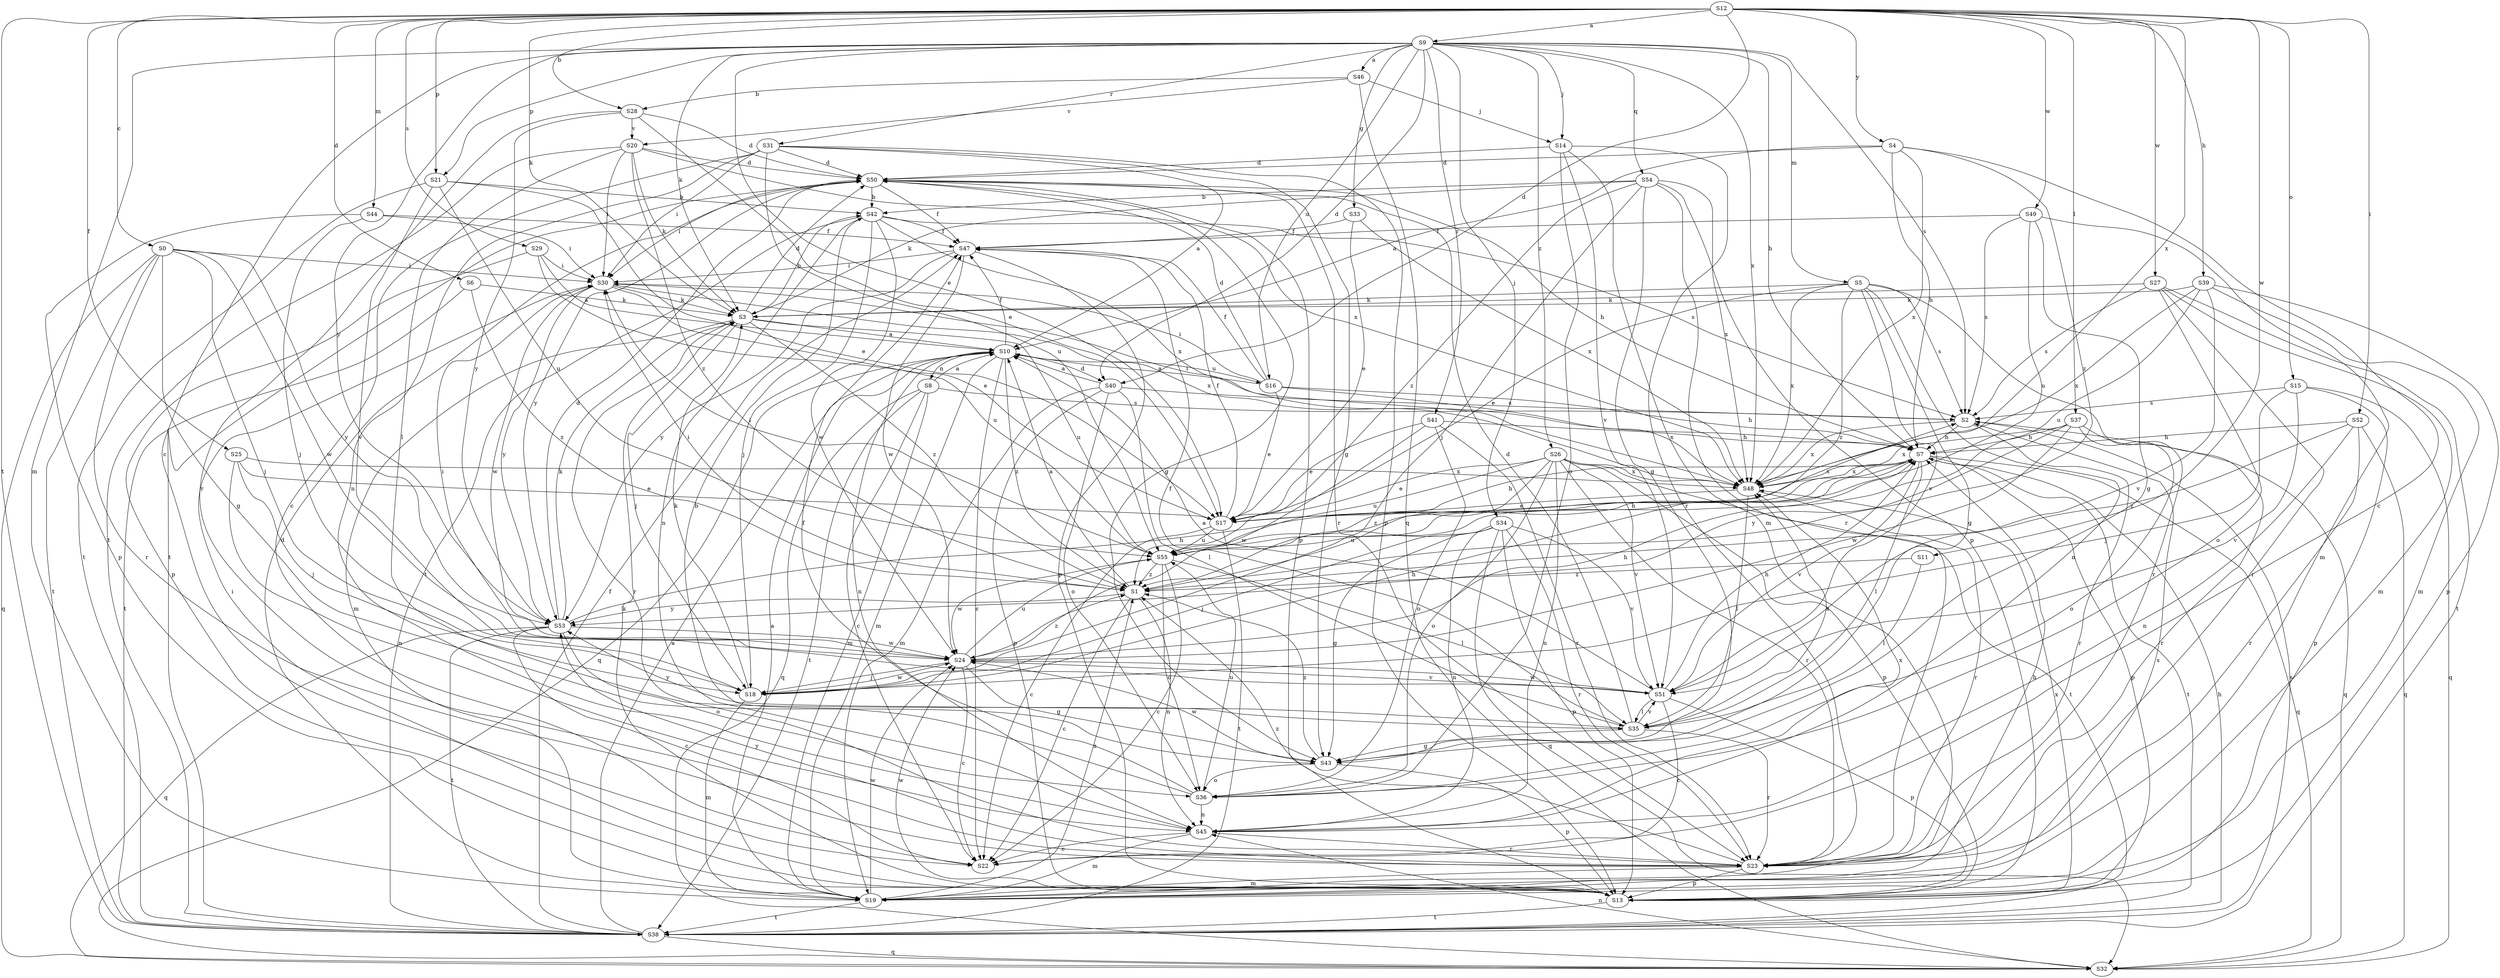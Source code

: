 strict digraph  {
S12;
S9;
S46;
S10;
S28;
S42;
S0;
S22;
S6;
S40;
S50;
S17;
S25;
S47;
S33;
S43;
S39;
S7;
S52;
S30;
S34;
S14;
S18;
S3;
S37;
S35;
S44;
S5;
S19;
S8;
S45;
S15;
S36;
S21;
S13;
S54;
S32;
S31;
S41;
S23;
S29;
S2;
S38;
S16;
S55;
S20;
S51;
S27;
S11;
S49;
S24;
S48;
S4;
S53;
S26;
S1;
S12 -> S9  [label=a];
S12 -> S28  [label=b];
S12 -> S0  [label=c];
S12 -> S6  [label=d];
S12 -> S40  [label=d];
S12 -> S25  [label=f];
S12 -> S39  [label=h];
S12 -> S52  [label=i];
S12 -> S3  [label=k];
S12 -> S37  [label=l];
S12 -> S44  [label=m];
S12 -> S15  [label=o];
S12 -> S21  [label=p];
S12 -> S29  [label=s];
S12 -> S38  [label=t];
S12 -> S27  [label=w];
S12 -> S11  [label=w];
S12 -> S49  [label=w];
S12 -> S48  [label=x];
S12 -> S4  [label=y];
S9 -> S46  [label=a];
S9 -> S22  [label=c];
S9 -> S40  [label=d];
S9 -> S17  [label=e];
S9 -> S33  [label=g];
S9 -> S7  [label=h];
S9 -> S34  [label=j];
S9 -> S14  [label=j];
S9 -> S3  [label=k];
S9 -> S5  [label=m];
S9 -> S19  [label=m];
S9 -> S21  [label=p];
S9 -> S54  [label=q];
S9 -> S31  [label=r];
S9 -> S41  [label=r];
S9 -> S2  [label=s];
S9 -> S16  [label=u];
S9 -> S48  [label=x];
S9 -> S53  [label=y];
S9 -> S26  [label=z];
S46 -> S28  [label=b];
S46 -> S14  [label=j];
S46 -> S32  [label=q];
S46 -> S20  [label=v];
S10 -> S22  [label=c];
S10 -> S40  [label=d];
S10 -> S47  [label=f];
S10 -> S19  [label=m];
S10 -> S8  [label=n];
S10 -> S45  [label=n];
S10 -> S32  [label=q];
S10 -> S16  [label=u];
S10 -> S1  [label=z];
S28 -> S50  [label=d];
S28 -> S17  [label=e];
S28 -> S23  [label=r];
S28 -> S20  [label=v];
S28 -> S53  [label=y];
S42 -> S47  [label=f];
S42 -> S18  [label=j];
S42 -> S45  [label=n];
S42 -> S2  [label=s];
S42 -> S38  [label=t];
S42 -> S24  [label=w];
S42 -> S48  [label=x];
S0 -> S43  [label=g];
S0 -> S30  [label=i];
S0 -> S18  [label=j];
S0 -> S32  [label=q];
S0 -> S23  [label=r];
S0 -> S38  [label=t];
S0 -> S24  [label=w];
S0 -> S53  [label=y];
S6 -> S3  [label=k];
S6 -> S38  [label=t];
S6 -> S1  [label=z];
S40 -> S10  [label=a];
S40 -> S35  [label=l];
S40 -> S19  [label=m];
S40 -> S36  [label=o];
S40 -> S13  [label=p];
S40 -> S2  [label=s];
S50 -> S42  [label=b];
S50 -> S47  [label=f];
S50 -> S43  [label=g];
S50 -> S7  [label=h];
S50 -> S30  [label=i];
S50 -> S13  [label=p];
S50 -> S23  [label=r];
S50 -> S38  [label=t];
S50 -> S53  [label=y];
S17 -> S22  [label=c];
S17 -> S47  [label=f];
S17 -> S7  [label=h];
S17 -> S2  [label=s];
S17 -> S38  [label=t];
S17 -> S55  [label=u];
S25 -> S17  [label=e];
S25 -> S18  [label=j];
S25 -> S45  [label=n];
S25 -> S48  [label=x];
S47 -> S30  [label=i];
S47 -> S13  [label=p];
S47 -> S24  [label=w];
S47 -> S53  [label=y];
S33 -> S17  [label=e];
S33 -> S47  [label=f];
S33 -> S48  [label=x];
S43 -> S36  [label=o];
S43 -> S13  [label=p];
S43 -> S24  [label=w];
S43 -> S1  [label=z];
S39 -> S3  [label=k];
S39 -> S19  [label=m];
S39 -> S13  [label=p];
S39 -> S55  [label=u];
S39 -> S51  [label=v];
S39 -> S48  [label=x];
S7 -> S30  [label=i];
S7 -> S35  [label=l];
S7 -> S13  [label=p];
S7 -> S32  [label=q];
S7 -> S38  [label=t];
S7 -> S51  [label=v];
S7 -> S48  [label=x];
S52 -> S7  [label=h];
S52 -> S45  [label=n];
S52 -> S32  [label=q];
S52 -> S23  [label=r];
S52 -> S1  [label=z];
S30 -> S3  [label=k];
S30 -> S55  [label=u];
S30 -> S24  [label=w];
S30 -> S48  [label=x];
S30 -> S53  [label=y];
S34 -> S43  [label=g];
S34 -> S18  [label=j];
S34 -> S45  [label=n];
S34 -> S13  [label=p];
S34 -> S32  [label=q];
S34 -> S23  [label=r];
S34 -> S55  [label=u];
S34 -> S51  [label=v];
S14 -> S50  [label=d];
S14 -> S19  [label=m];
S14 -> S36  [label=o];
S14 -> S23  [label=r];
S14 -> S51  [label=v];
S18 -> S7  [label=h];
S18 -> S3  [label=k];
S18 -> S19  [label=m];
S18 -> S24  [label=w];
S3 -> S10  [label=a];
S3 -> S42  [label=b];
S3 -> S50  [label=d];
S3 -> S18  [label=j];
S3 -> S19  [label=m];
S3 -> S23  [label=r];
S3 -> S55  [label=u];
S3 -> S1  [label=z];
S37 -> S7  [label=h];
S37 -> S36  [label=o];
S37 -> S23  [label=r];
S37 -> S24  [label=w];
S37 -> S48  [label=x];
S37 -> S53  [label=y];
S35 -> S50  [label=d];
S35 -> S47  [label=f];
S35 -> S43  [label=g];
S35 -> S23  [label=r];
S35 -> S51  [label=v];
S35 -> S48  [label=x];
S35 -> S53  [label=y];
S44 -> S47  [label=f];
S44 -> S30  [label=i];
S44 -> S18  [label=j];
S44 -> S13  [label=p];
S5 -> S17  [label=e];
S5 -> S43  [label=g];
S5 -> S3  [label=k];
S5 -> S45  [label=n];
S5 -> S23  [label=r];
S5 -> S2  [label=s];
S5 -> S51  [label=v];
S5 -> S48  [label=x];
S5 -> S1  [label=z];
S19 -> S10  [label=a];
S19 -> S50  [label=d];
S19 -> S7  [label=h];
S19 -> S2  [label=s];
S19 -> S38  [label=t];
S19 -> S24  [label=w];
S19 -> S1  [label=z];
S8 -> S10  [label=a];
S8 -> S22  [label=c];
S8 -> S19  [label=m];
S8 -> S32  [label=q];
S8 -> S2  [label=s];
S8 -> S38  [label=t];
S45 -> S22  [label=c];
S45 -> S19  [label=m];
S45 -> S23  [label=r];
S45 -> S48  [label=x];
S15 -> S18  [label=j];
S15 -> S13  [label=p];
S15 -> S32  [label=q];
S15 -> S2  [label=s];
S15 -> S51  [label=v];
S36 -> S42  [label=b];
S36 -> S47  [label=f];
S36 -> S45  [label=n];
S36 -> S55  [label=u];
S21 -> S42  [label=b];
S21 -> S17  [label=e];
S21 -> S38  [label=t];
S21 -> S55  [label=u];
S21 -> S51  [label=v];
S13 -> S30  [label=i];
S13 -> S3  [label=k];
S13 -> S38  [label=t];
S13 -> S24  [label=w];
S13 -> S48  [label=x];
S54 -> S42  [label=b];
S54 -> S43  [label=g];
S54 -> S18  [label=j];
S54 -> S3  [label=k];
S54 -> S13  [label=p];
S54 -> S23  [label=r];
S54 -> S48  [label=x];
S54 -> S1  [label=z];
S32 -> S45  [label=n];
S31 -> S10  [label=a];
S31 -> S22  [label=c];
S31 -> S50  [label=d];
S31 -> S43  [label=g];
S31 -> S30  [label=i];
S31 -> S45  [label=n];
S31 -> S13  [label=p];
S31 -> S55  [label=u];
S41 -> S17  [label=e];
S41 -> S7  [label=h];
S41 -> S36  [label=o];
S41 -> S23  [label=r];
S41 -> S24  [label=w];
S23 -> S19  [label=m];
S23 -> S13  [label=p];
S23 -> S53  [label=y];
S23 -> S1  [label=z];
S29 -> S10  [label=a];
S29 -> S17  [label=e];
S29 -> S30  [label=i];
S29 -> S13  [label=p];
S2 -> S7  [label=h];
S2 -> S32  [label=q];
S2 -> S23  [label=r];
S2 -> S48  [label=x];
S38 -> S10  [label=a];
S38 -> S47  [label=f];
S38 -> S7  [label=h];
S38 -> S32  [label=q];
S38 -> S2  [label=s];
S16 -> S10  [label=a];
S16 -> S50  [label=d];
S16 -> S17  [label=e];
S16 -> S47  [label=f];
S16 -> S7  [label=h];
S16 -> S30  [label=i];
S16 -> S48  [label=x];
S55 -> S22  [label=c];
S55 -> S7  [label=h];
S55 -> S30  [label=i];
S55 -> S35  [label=l];
S55 -> S36  [label=o];
S55 -> S24  [label=w];
S55 -> S1  [label=z];
S20 -> S50  [label=d];
S20 -> S30  [label=i];
S20 -> S3  [label=k];
S20 -> S35  [label=l];
S20 -> S38  [label=t];
S20 -> S48  [label=x];
S20 -> S1  [label=z];
S51 -> S10  [label=a];
S51 -> S22  [label=c];
S51 -> S7  [label=h];
S51 -> S35  [label=l];
S51 -> S13  [label=p];
S51 -> S24  [label=w];
S27 -> S3  [label=k];
S27 -> S19  [label=m];
S27 -> S36  [label=o];
S27 -> S23  [label=r];
S27 -> S2  [label=s];
S27 -> S38  [label=t];
S11 -> S35  [label=l];
S11 -> S1  [label=z];
S49 -> S47  [label=f];
S49 -> S43  [label=g];
S49 -> S19  [label=m];
S49 -> S2  [label=s];
S49 -> S55  [label=u];
S24 -> S22  [label=c];
S24 -> S43  [label=g];
S24 -> S7  [label=h];
S24 -> S30  [label=i];
S24 -> S18  [label=j];
S24 -> S55  [label=u];
S24 -> S51  [label=v];
S24 -> S1  [label=z];
S48 -> S17  [label=e];
S48 -> S35  [label=l];
S48 -> S23  [label=r];
S4 -> S10  [label=a];
S4 -> S22  [label=c];
S4 -> S50  [label=d];
S4 -> S7  [label=h];
S4 -> S48  [label=x];
S4 -> S1  [label=z];
S53 -> S22  [label=c];
S53 -> S50  [label=d];
S53 -> S7  [label=h];
S53 -> S3  [label=k];
S53 -> S36  [label=o];
S53 -> S32  [label=q];
S53 -> S38  [label=t];
S53 -> S24  [label=w];
S26 -> S17  [label=e];
S26 -> S45  [label=n];
S26 -> S36  [label=o];
S26 -> S13  [label=p];
S26 -> S23  [label=r];
S26 -> S38  [label=t];
S26 -> S55  [label=u];
S26 -> S51  [label=v];
S26 -> S48  [label=x];
S26 -> S1  [label=z];
S1 -> S10  [label=a];
S1 -> S22  [label=c];
S1 -> S30  [label=i];
S1 -> S45  [label=n];
S1 -> S53  [label=y];
}
